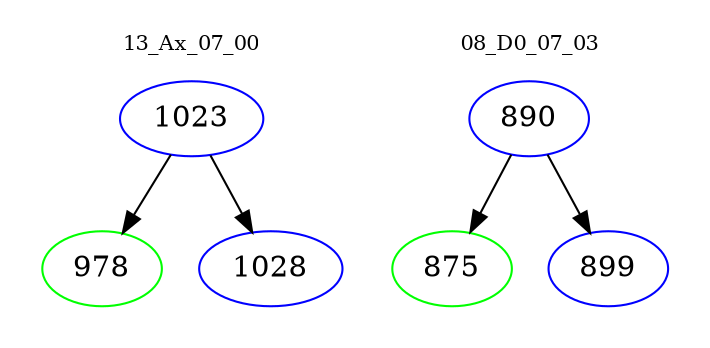 digraph{
subgraph cluster_0 {
color = white
label = "13_Ax_07_00";
fontsize=10;
T0_1023 [label="1023", color="blue"]
T0_1023 -> T0_978 [color="black"]
T0_978 [label="978", color="green"]
T0_1023 -> T0_1028 [color="black"]
T0_1028 [label="1028", color="blue"]
}
subgraph cluster_1 {
color = white
label = "08_D0_07_03";
fontsize=10;
T1_890 [label="890", color="blue"]
T1_890 -> T1_875 [color="black"]
T1_875 [label="875", color="green"]
T1_890 -> T1_899 [color="black"]
T1_899 [label="899", color="blue"]
}
}
